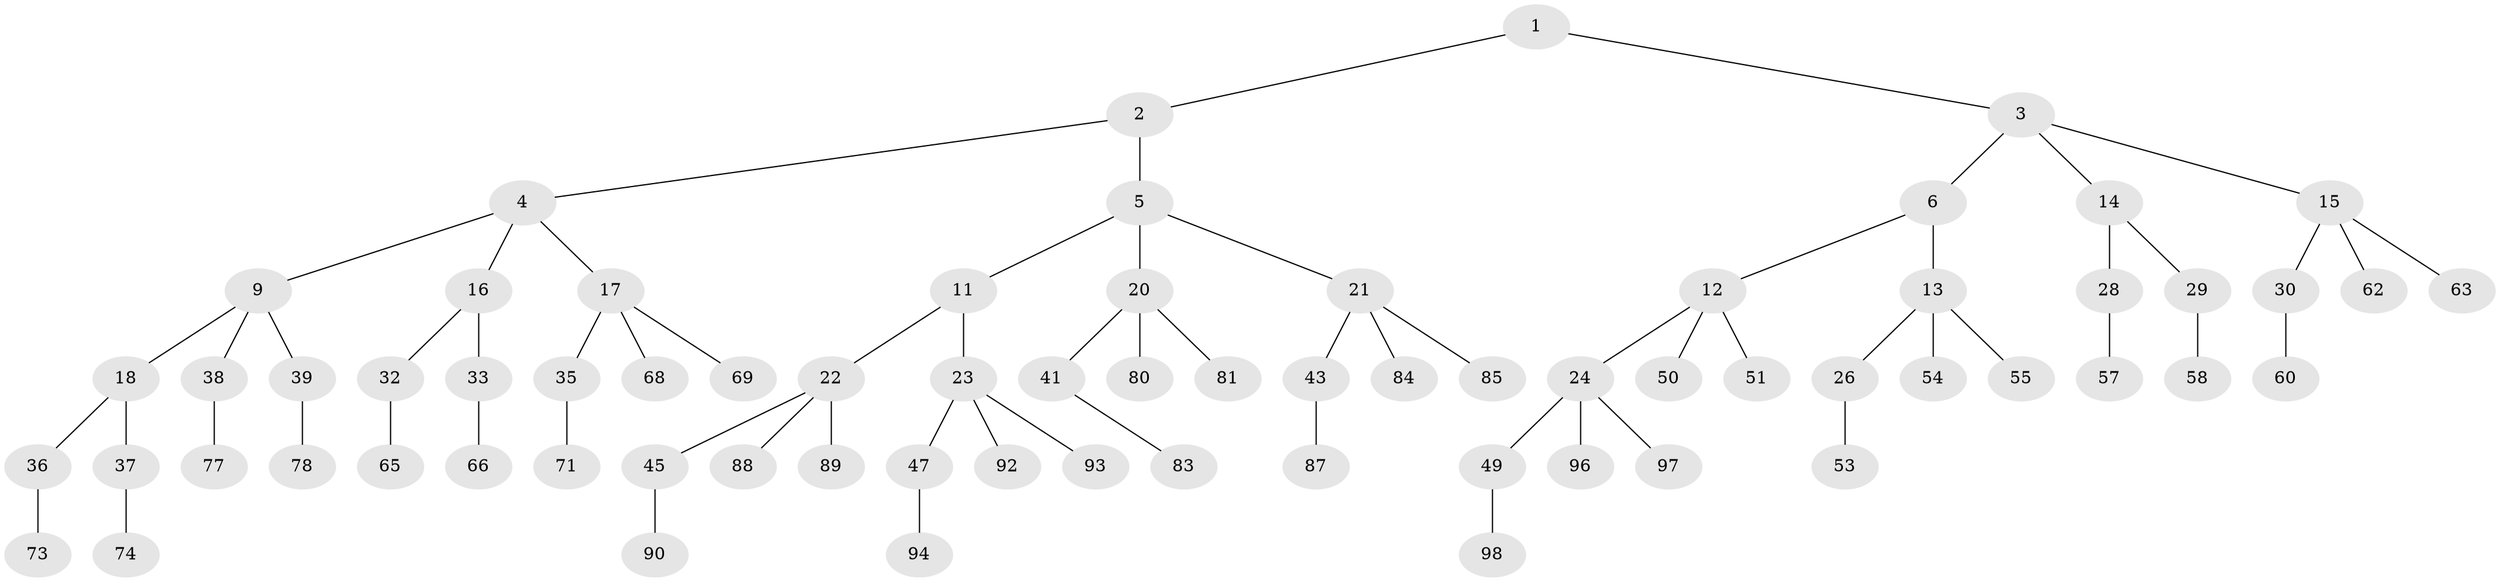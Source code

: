 // original degree distribution, {2: 0.02, 3: 0.48, 1: 0.5}
// Generated by graph-tools (version 1.1) at 2025/38/02/21/25 10:38:56]
// undirected, 70 vertices, 69 edges
graph export_dot {
graph [start="1"]
  node [color=gray90,style=filled];
  1;
  2 [latent=1];
  3 [latent=1,super="+7"];
  4 [latent=0.5,super="+8"];
  5 [latent=0.5,super="+10"];
  6 [latent=0.5];
  9 [latent=0.333333,super="+19"];
  11 [latent=0.333333];
  12 [latent=0.333333,super="+25"];
  13 [latent=0.333333,super="+27"];
  14 [latent=0.333333];
  15 [latent=0.333333,super="+31"];
  16 [latent=0.25];
  17 [latent=0.25,super="+34"];
  18 [latent=0.25];
  20 [latent=0.25,super="+40"];
  21 [latent=0.25,super="+42"];
  22 [latent=0.25,super="+44"];
  23 [latent=0.25,super="+46"];
  24 [latent=0.25,super="+48"];
  26 [latent=0.25,super="+52"];
  28 [latent=0.25,super="+56"];
  29 [latent=0.25,super="+59"];
  30 [latent=0.25,super="+61"];
  32 [latent=0.2,super="+64"];
  33 [latent=0.2,super="+67"];
  35 [latent=0.2,super="+70"];
  36 [latent=0.2,super="+72"];
  37 [latent=0.2,super="+75"];
  38 [latent=0.2,super="+76"];
  39 [latent=0.2,super="+79"];
  41 [latent=0.2,super="+82"];
  43 [latent=0.2,super="+86"];
  45 [latent=0.2,super="+91"];
  47 [latent=0.2,super="+95"];
  49 [latent=0.2,super="+99"];
  50 [latent=0.2,super="+100"];
  51 [latent=0.2];
  53 [latent=0.2];
  54 [latent=0.2];
  55 [latent=0.2];
  57 [latent=0.2];
  58 [latent=0.2];
  60 [latent=0.2];
  62 [latent=0.2];
  63 [latent=0.2];
  65 [latent=0.166667];
  66 [latent=0.166667];
  68 [latent=0.166667];
  69 [latent=0.166667];
  71 [latent=0.166667];
  73 [latent=0.166667];
  74 [latent=0.166667];
  77 [latent=0.166667];
  78 [latent=0.166667];
  80 [latent=0.166667];
  81 [latent=0.166667];
  83 [latent=0.166667];
  84 [latent=0.166667];
  85 [latent=0.166667];
  87 [latent=0.166667];
  88 [latent=0.166667];
  89 [latent=0.166667];
  90 [latent=0.166667];
  92 [latent=0.166667];
  93 [latent=0.166667];
  94 [latent=0.166667];
  96 [latent=0.166667];
  97 [latent=0.166667];
  98 [latent=0.166667];
  1 -- 2;
  1 -- 3;
  2 -- 4;
  2 -- 5;
  3 -- 6;
  3 -- 14;
  3 -- 15;
  4 -- 9;
  4 -- 16;
  4 -- 17;
  5 -- 11;
  5 -- 21;
  5 -- 20;
  6 -- 12;
  6 -- 13;
  9 -- 18;
  9 -- 38;
  9 -- 39;
  11 -- 22;
  11 -- 23;
  12 -- 24;
  12 -- 50;
  12 -- 51;
  13 -- 26;
  13 -- 54;
  13 -- 55;
  14 -- 28;
  14 -- 29;
  15 -- 30;
  15 -- 63;
  15 -- 62;
  16 -- 32;
  16 -- 33;
  17 -- 35;
  17 -- 68;
  17 -- 69;
  18 -- 36;
  18 -- 37;
  20 -- 41;
  20 -- 80;
  20 -- 81;
  21 -- 43;
  21 -- 85;
  21 -- 84;
  22 -- 45;
  22 -- 88;
  22 -- 89;
  23 -- 47;
  23 -- 92;
  23 -- 93;
  24 -- 49;
  24 -- 97;
  24 -- 96;
  26 -- 53;
  28 -- 57;
  29 -- 58;
  30 -- 60;
  32 -- 65;
  33 -- 66;
  35 -- 71;
  36 -- 73;
  37 -- 74;
  38 -- 77;
  39 -- 78;
  41 -- 83;
  43 -- 87;
  45 -- 90;
  47 -- 94;
  49 -- 98;
}
